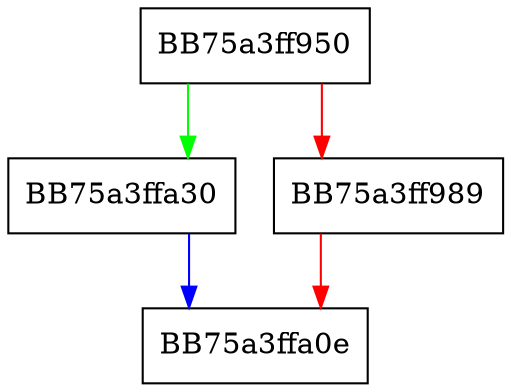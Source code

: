 digraph RollingQueueCount {
  node [shape="box"];
  graph [splines=ortho];
  BB75a3ff950 -> BB75a3ffa30 [color="green"];
  BB75a3ff950 -> BB75a3ff989 [color="red"];
  BB75a3ff989 -> BB75a3ffa0e [color="red"];
  BB75a3ffa30 -> BB75a3ffa0e [color="blue"];
}